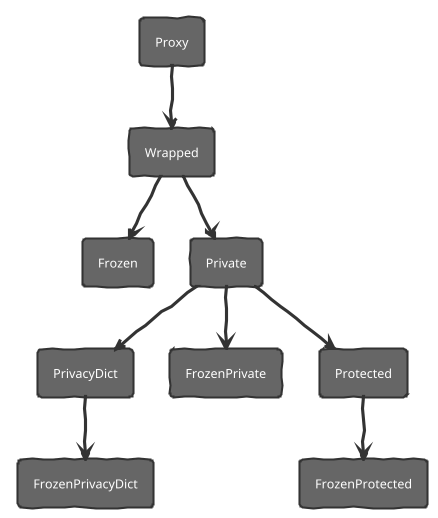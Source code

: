 
@startuml
' Create classdiagram.svg using command:
' java -jar plantuml.jar -tsvg classdiagram.puml
'!theme bluegray
!theme sketchy

skinparam linetype polyline
'skinparam linetype ortho
 
rectangle Proxy
rectangle Wrapped
rectangle Frozen
rectangle Private
rectangle PrivacyDict
rectangle FrozenPrivacyDict
rectangle FrozenPrivate
rectangle Protected
rectangle FrozenProtected

Proxy --> Wrapped
Wrapped --> Frozen
Wrapped --> Private

Private --> PrivacyDict
Private --> FrozenPrivate
Private --> Protected

PrivacyDict --> FrozenPrivacyDict
Protected --> FrozenProtected

@enduml
